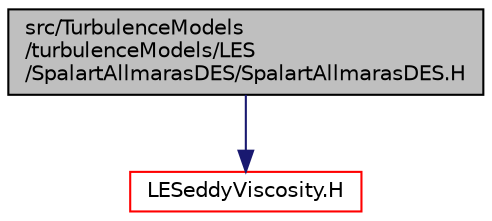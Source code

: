digraph "src/TurbulenceModels/turbulenceModels/LES/SpalartAllmarasDES/SpalartAllmarasDES.H"
{
  bgcolor="transparent";
  edge [fontname="Helvetica",fontsize="10",labelfontname="Helvetica",labelfontsize="10"];
  node [fontname="Helvetica",fontsize="10",shape=record];
  Node0 [label="src/TurbulenceModels\l/turbulenceModels/LES\l/SpalartAllmarasDES/SpalartAllmarasDES.H",height=0.2,width=0.4,color="black", fillcolor="grey75", style="filled", fontcolor="black"];
  Node0 -> Node1 [color="midnightblue",fontsize="10",style="solid",fontname="Helvetica"];
  Node1 [label="LESeddyViscosity.H",height=0.2,width=0.4,color="red",URL="$a18017.html"];
}
